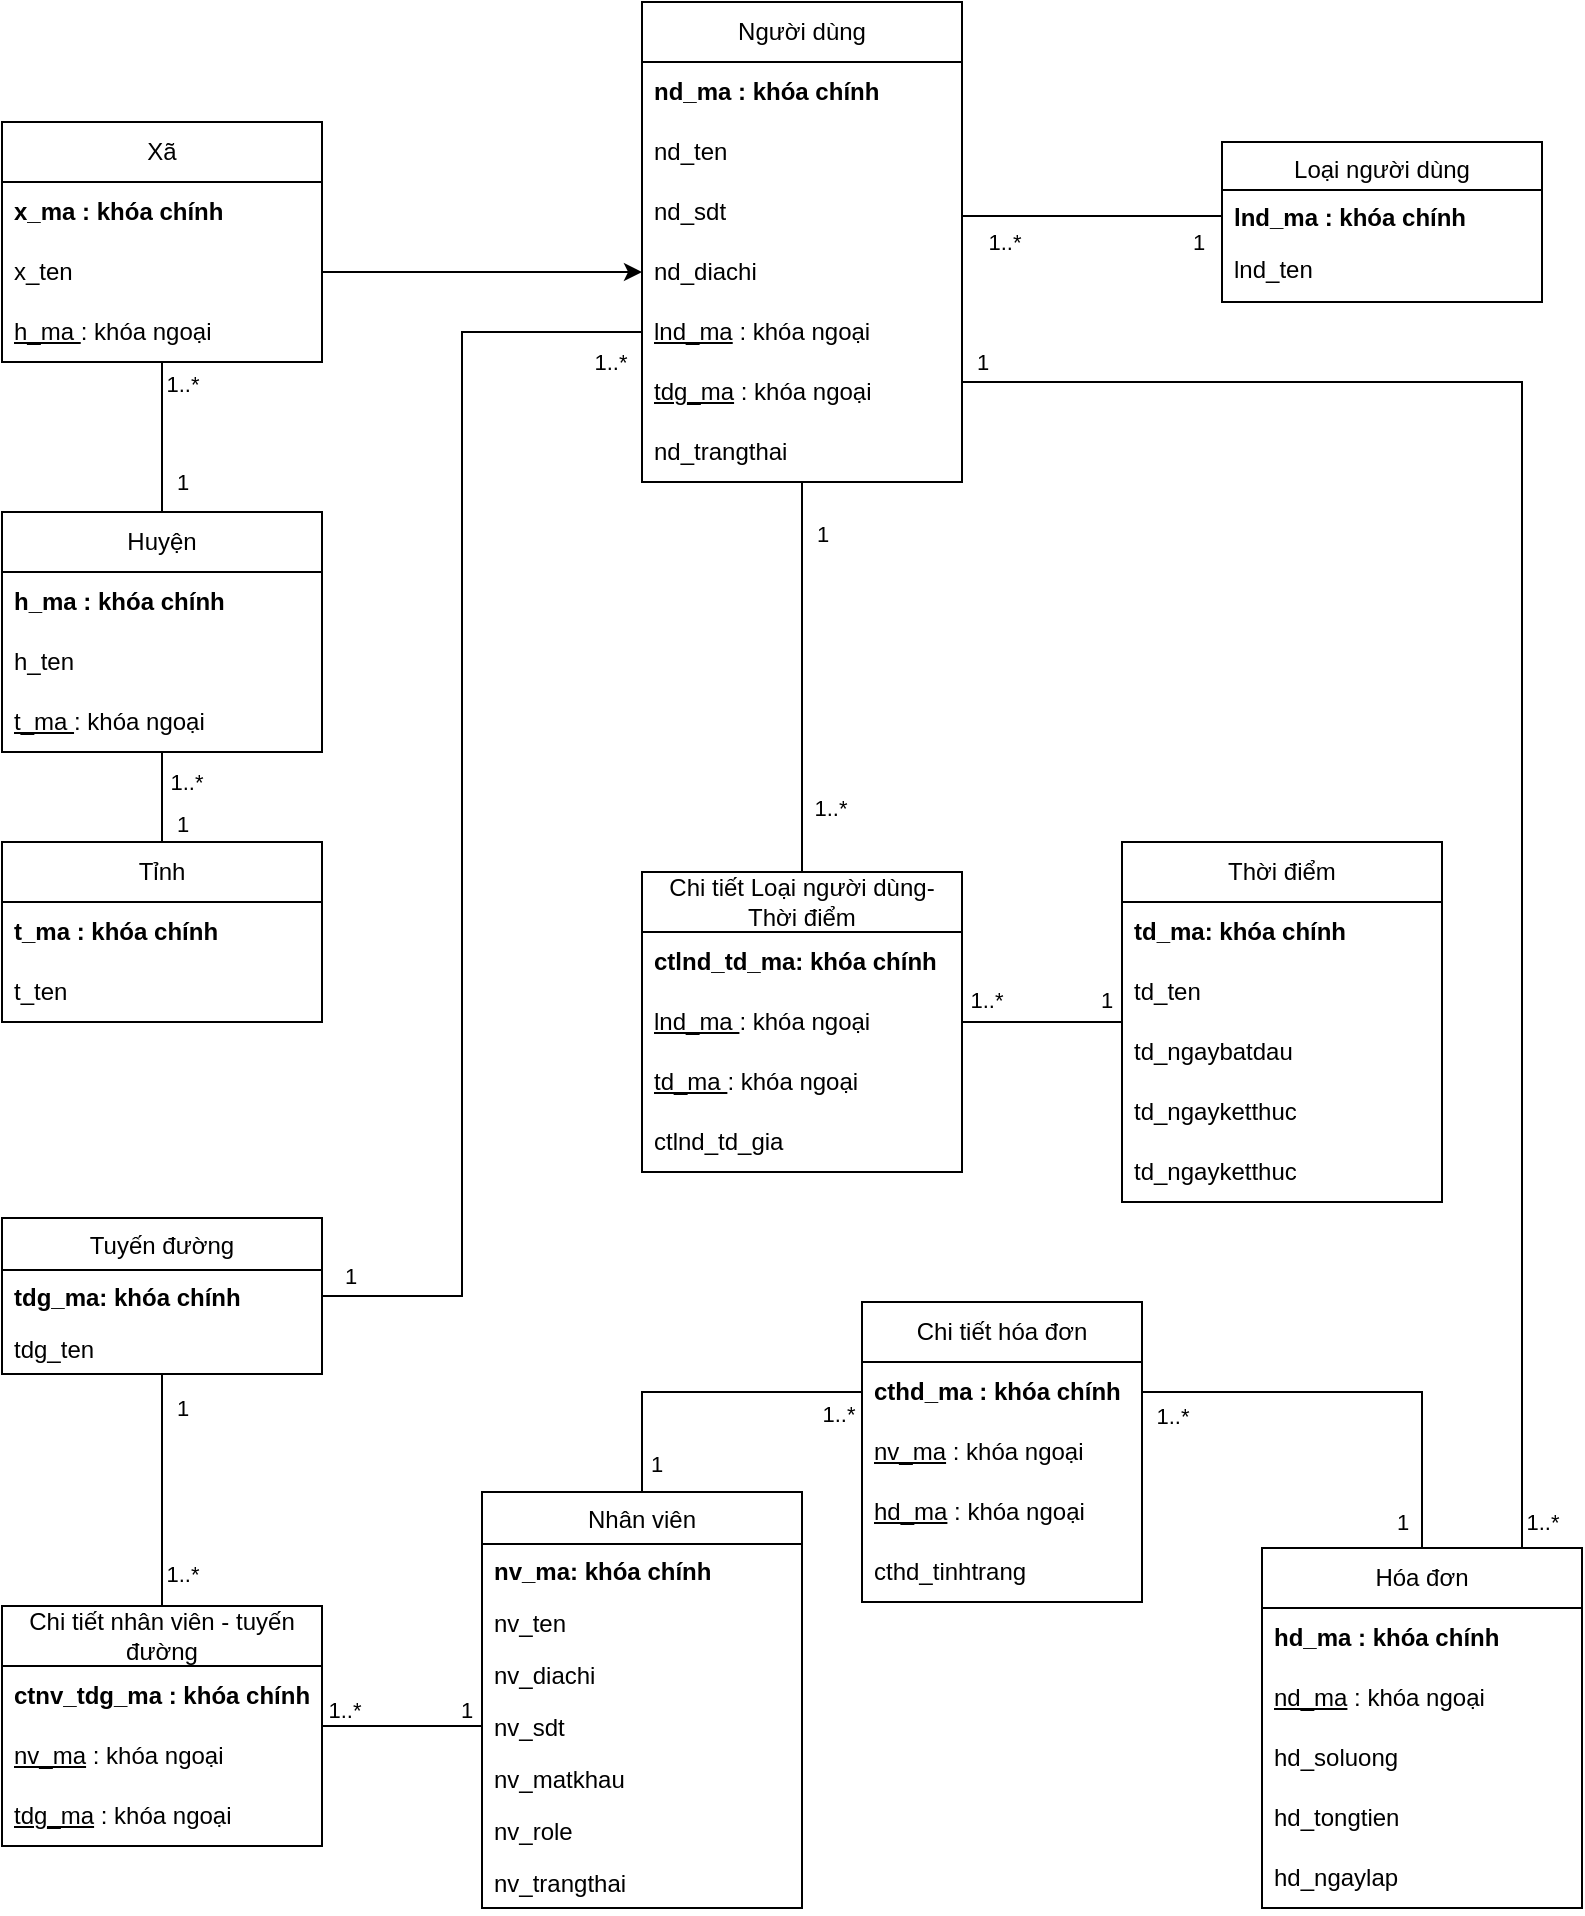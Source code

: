<mxfile version="24.4.4" type="github">
  <diagram id="C5RBs43oDa-KdzZeNtuy" name="Page-1">
    <mxGraphModel dx="2088" dy="678" grid="1" gridSize="10" guides="1" tooltips="1" connect="1" arrows="1" fold="1" page="1" pageScale="1" pageWidth="827" pageHeight="1169" math="0" shadow="0">
      <root>
        <mxCell id="WIyWlLk6GJQsqaUBKTNV-0" />
        <mxCell id="WIyWlLk6GJQsqaUBKTNV-1" parent="WIyWlLk6GJQsqaUBKTNV-0" />
        <mxCell id="iGgb0zI6Xbz-TV2m70cO-86" style="edgeStyle=orthogonalEdgeStyle;rounded=0;orthogonalLoop=1;jettySize=auto;html=1;exitX=0;exitY=0.5;exitDx=0;exitDy=0;entryX=1;entryY=0.5;entryDx=0;entryDy=0;endArrow=none;endFill=0;" edge="1" parent="WIyWlLk6GJQsqaUBKTNV-1" source="zkfFHV4jXpPFQw0GAbJ--7" target="iGgb0zI6Xbz-TV2m70cO-35">
          <mxGeometry relative="1" as="geometry">
            <Array as="points">
              <mxPoint x="-320" y="247" />
            </Array>
          </mxGeometry>
        </mxCell>
        <mxCell id="iGgb0zI6Xbz-TV2m70cO-87" value="1" style="edgeLabel;html=1;align=center;verticalAlign=middle;resizable=0;points=[];" vertex="1" connectable="0" parent="iGgb0zI6Xbz-TV2m70cO-86">
          <mxGeometry x="-0.712" y="3" relative="1" as="geometry">
            <mxPoint x="7" y="10" as="offset" />
          </mxGeometry>
        </mxCell>
        <mxCell id="iGgb0zI6Xbz-TV2m70cO-88" value="1..*" style="edgeLabel;html=1;align=center;verticalAlign=middle;resizable=0;points=[];" vertex="1" connectable="0" parent="iGgb0zI6Xbz-TV2m70cO-86">
          <mxGeometry x="0.655" y="-1" relative="1" as="geometry">
            <mxPoint y="14" as="offset" />
          </mxGeometry>
        </mxCell>
        <mxCell id="zkfFHV4jXpPFQw0GAbJ--6" value="Loại người dùng" style="swimlane;fontStyle=0;align=center;verticalAlign=top;childLayout=stackLayout;horizontal=1;startSize=24;horizontalStack=0;resizeParent=1;resizeLast=0;collapsible=1;marginBottom=0;rounded=0;shadow=0;strokeWidth=1;" parent="WIyWlLk6GJQsqaUBKTNV-1" vertex="1">
          <mxGeometry x="-190" y="210" width="160" height="80" as="geometry">
            <mxRectangle x="-280" y="460" width="160" height="26" as="alternateBounds" />
          </mxGeometry>
        </mxCell>
        <mxCell id="zkfFHV4jXpPFQw0GAbJ--7" value="lnd_ma : khóa chính" style="text;align=left;verticalAlign=top;spacingLeft=4;spacingRight=4;overflow=hidden;rotatable=0;points=[[0,0.5],[1,0.5]];portConstraint=eastwest;fontStyle=1" parent="zkfFHV4jXpPFQw0GAbJ--6" vertex="1">
          <mxGeometry y="24" width="160" height="26" as="geometry" />
        </mxCell>
        <mxCell id="zkfFHV4jXpPFQw0GAbJ--8" value="lnd_ten" style="text;align=left;verticalAlign=top;spacingLeft=4;spacingRight=4;overflow=hidden;rotatable=0;points=[[0,0.5],[1,0.5]];portConstraint=eastwest;rounded=0;shadow=0;html=0;" parent="zkfFHV4jXpPFQw0GAbJ--6" vertex="1">
          <mxGeometry y="50" width="160" height="20" as="geometry" />
        </mxCell>
        <mxCell id="zkfFHV4jXpPFQw0GAbJ--13" value="Tuyến đường" style="swimlane;fontStyle=0;align=center;verticalAlign=top;childLayout=stackLayout;horizontal=1;startSize=26;horizontalStack=0;resizeParent=1;resizeLast=0;collapsible=1;marginBottom=0;rounded=0;shadow=0;strokeWidth=1;" parent="WIyWlLk6GJQsqaUBKTNV-1" vertex="1">
          <mxGeometry x="-800" y="748" width="160" height="78" as="geometry">
            <mxRectangle x="340" y="380" width="170" height="26" as="alternateBounds" />
          </mxGeometry>
        </mxCell>
        <mxCell id="zkfFHV4jXpPFQw0GAbJ--14" value="tdg_ma: khóa chính" style="text;align=left;verticalAlign=top;spacingLeft=4;spacingRight=4;overflow=hidden;rotatable=0;points=[[0,0.5],[1,0.5]];portConstraint=eastwest;fontStyle=1" parent="zkfFHV4jXpPFQw0GAbJ--13" vertex="1">
          <mxGeometry y="26" width="160" height="26" as="geometry" />
        </mxCell>
        <mxCell id="iGgb0zI6Xbz-TV2m70cO-14" value="tdg_ten" style="text;align=left;verticalAlign=top;spacingLeft=4;spacingRight=4;overflow=hidden;rotatable=0;points=[[0,0.5],[1,0.5]];portConstraint=eastwest;" vertex="1" parent="zkfFHV4jXpPFQw0GAbJ--13">
          <mxGeometry y="52" width="160" height="26" as="geometry" />
        </mxCell>
        <mxCell id="iGgb0zI6Xbz-TV2m70cO-118" style="edgeStyle=orthogonalEdgeStyle;rounded=0;orthogonalLoop=1;jettySize=auto;html=1;exitX=0.5;exitY=0;exitDx=0;exitDy=0;entryX=0;entryY=0.5;entryDx=0;entryDy=0;endArrow=none;endFill=0;" edge="1" parent="WIyWlLk6GJQsqaUBKTNV-1" source="zkfFHV4jXpPFQw0GAbJ--17" target="iGgb0zI6Xbz-TV2m70cO-115">
          <mxGeometry relative="1" as="geometry" />
        </mxCell>
        <mxCell id="iGgb0zI6Xbz-TV2m70cO-123" value="1" style="edgeLabel;html=1;align=center;verticalAlign=middle;resizable=0;points=[];" vertex="1" connectable="0" parent="iGgb0zI6Xbz-TV2m70cO-118">
          <mxGeometry x="-0.775" y="1" relative="1" as="geometry">
            <mxPoint x="8" y="4" as="offset" />
          </mxGeometry>
        </mxCell>
        <mxCell id="iGgb0zI6Xbz-TV2m70cO-124" value="1..*" style="edgeLabel;html=1;align=center;verticalAlign=middle;resizable=0;points=[];" vertex="1" connectable="0" parent="iGgb0zI6Xbz-TV2m70cO-118">
          <mxGeometry x="0.682" y="3" relative="1" as="geometry">
            <mxPoint x="13" y="14" as="offset" />
          </mxGeometry>
        </mxCell>
        <mxCell id="zkfFHV4jXpPFQw0GAbJ--17" value="Nhân viên&#xa;" style="swimlane;fontStyle=0;align=center;verticalAlign=top;childLayout=stackLayout;horizontal=1;startSize=26;horizontalStack=0;resizeParent=1;resizeLast=0;collapsible=1;marginBottom=0;rounded=0;shadow=0;strokeWidth=1;" parent="WIyWlLk6GJQsqaUBKTNV-1" vertex="1">
          <mxGeometry x="-560" y="885" width="160" height="208" as="geometry">
            <mxRectangle x="550" y="140" width="160" height="26" as="alternateBounds" />
          </mxGeometry>
        </mxCell>
        <mxCell id="zkfFHV4jXpPFQw0GAbJ--18" value="nv_ma: khóa chính" style="text;align=left;verticalAlign=top;spacingLeft=4;spacingRight=4;overflow=hidden;rotatable=0;points=[[0,0.5],[1,0.5]];portConstraint=eastwest;fontStyle=1" parent="zkfFHV4jXpPFQw0GAbJ--17" vertex="1">
          <mxGeometry y="26" width="160" height="26" as="geometry" />
        </mxCell>
        <mxCell id="zkfFHV4jXpPFQw0GAbJ--19" value="nv_ten" style="text;align=left;verticalAlign=top;spacingLeft=4;spacingRight=4;overflow=hidden;rotatable=0;points=[[0,0.5],[1,0.5]];portConstraint=eastwest;rounded=0;shadow=0;html=0;" parent="zkfFHV4jXpPFQw0GAbJ--17" vertex="1">
          <mxGeometry y="52" width="160" height="26" as="geometry" />
        </mxCell>
        <mxCell id="zkfFHV4jXpPFQw0GAbJ--20" value="nv_diachi" style="text;align=left;verticalAlign=top;spacingLeft=4;spacingRight=4;overflow=hidden;rotatable=0;points=[[0,0.5],[1,0.5]];portConstraint=eastwest;rounded=0;shadow=0;html=0;" parent="zkfFHV4jXpPFQw0GAbJ--17" vertex="1">
          <mxGeometry y="78" width="160" height="26" as="geometry" />
        </mxCell>
        <mxCell id="zkfFHV4jXpPFQw0GAbJ--21" value="nv_sdt" style="text;align=left;verticalAlign=top;spacingLeft=4;spacingRight=4;overflow=hidden;rotatable=0;points=[[0,0.5],[1,0.5]];portConstraint=eastwest;rounded=0;shadow=0;html=0;" parent="zkfFHV4jXpPFQw0GAbJ--17" vertex="1">
          <mxGeometry y="104" width="160" height="26" as="geometry" />
        </mxCell>
        <mxCell id="zkfFHV4jXpPFQw0GAbJ--22" value="nv_matkhau" style="text;align=left;verticalAlign=top;spacingLeft=4;spacingRight=4;overflow=hidden;rotatable=0;points=[[0,0.5],[1,0.5]];portConstraint=eastwest;rounded=0;shadow=0;html=0;" parent="zkfFHV4jXpPFQw0GAbJ--17" vertex="1">
          <mxGeometry y="130" width="160" height="26" as="geometry" />
        </mxCell>
        <mxCell id="iGgb0zI6Xbz-TV2m70cO-2" value="nv_role" style="text;align=left;verticalAlign=top;spacingLeft=4;spacingRight=4;overflow=hidden;rotatable=0;points=[[0,0.5],[1,0.5]];portConstraint=eastwest;rounded=0;shadow=0;html=0;" vertex="1" parent="zkfFHV4jXpPFQw0GAbJ--17">
          <mxGeometry y="156" width="160" height="26" as="geometry" />
        </mxCell>
        <mxCell id="iGgb0zI6Xbz-TV2m70cO-55" value="nv_trangthai" style="text;align=left;verticalAlign=top;spacingLeft=4;spacingRight=4;overflow=hidden;rotatable=0;points=[[0,0.5],[1,0.5]];portConstraint=eastwest;rounded=0;shadow=0;html=0;" vertex="1" parent="zkfFHV4jXpPFQw0GAbJ--17">
          <mxGeometry y="182" width="160" height="26" as="geometry" />
        </mxCell>
        <mxCell id="iGgb0zI6Xbz-TV2m70cO-89" style="edgeStyle=orthogonalEdgeStyle;rounded=0;orthogonalLoop=1;jettySize=auto;html=1;entryX=1;entryY=0.5;entryDx=0;entryDy=0;endArrow=none;endFill=0;" edge="1" parent="WIyWlLk6GJQsqaUBKTNV-1" source="iGgb0zI6Xbz-TV2m70cO-3" target="iGgb0zI6Xbz-TV2m70cO-10">
          <mxGeometry relative="1" as="geometry" />
        </mxCell>
        <mxCell id="iGgb0zI6Xbz-TV2m70cO-90" value="1..*" style="edgeLabel;html=1;align=center;verticalAlign=middle;resizable=0;points=[];" vertex="1" connectable="0" parent="iGgb0zI6Xbz-TV2m70cO-89">
          <mxGeometry x="0.809" y="2" relative="1" as="geometry">
            <mxPoint x="4" y="-13" as="offset" />
          </mxGeometry>
        </mxCell>
        <mxCell id="iGgb0zI6Xbz-TV2m70cO-91" value="1" style="edgeLabel;html=1;align=center;verticalAlign=middle;resizable=0;points=[];" vertex="1" connectable="0" parent="iGgb0zI6Xbz-TV2m70cO-89">
          <mxGeometry x="-0.777" y="-4" relative="1" as="geometry">
            <mxPoint x="1" y="-7" as="offset" />
          </mxGeometry>
        </mxCell>
        <mxCell id="iGgb0zI6Xbz-TV2m70cO-3" value="Thời điểm" style="swimlane;fontStyle=0;childLayout=stackLayout;horizontal=1;startSize=30;horizontalStack=0;resizeParent=1;resizeParentMax=0;resizeLast=0;collapsible=1;marginBottom=0;whiteSpace=wrap;html=1;" vertex="1" parent="WIyWlLk6GJQsqaUBKTNV-1">
          <mxGeometry x="-240" y="560" width="160" height="180" as="geometry">
            <mxRectangle x="120" y="440" width="90" height="30" as="alternateBounds" />
          </mxGeometry>
        </mxCell>
        <mxCell id="iGgb0zI6Xbz-TV2m70cO-4" value="td_ma: khóa chính" style="text;strokeColor=none;fillColor=none;align=left;verticalAlign=middle;spacingLeft=4;spacingRight=4;overflow=hidden;points=[[0,0.5],[1,0.5]];portConstraint=eastwest;rotatable=0;whiteSpace=wrap;html=1;fontStyle=1" vertex="1" parent="iGgb0zI6Xbz-TV2m70cO-3">
          <mxGeometry y="30" width="160" height="30" as="geometry" />
        </mxCell>
        <mxCell id="iGgb0zI6Xbz-TV2m70cO-5" value="td&lt;span style=&quot;background-color: initial;&quot;&gt;_ten&lt;/span&gt;" style="text;strokeColor=none;fillColor=none;align=left;verticalAlign=middle;spacingLeft=4;spacingRight=4;overflow=hidden;points=[[0,0.5],[1,0.5]];portConstraint=eastwest;rotatable=0;whiteSpace=wrap;html=1;" vertex="1" parent="iGgb0zI6Xbz-TV2m70cO-3">
          <mxGeometry y="60" width="160" height="30" as="geometry" />
        </mxCell>
        <mxCell id="iGgb0zI6Xbz-TV2m70cO-6" value="td_ngaybatdau" style="text;strokeColor=none;fillColor=none;align=left;verticalAlign=middle;spacingLeft=4;spacingRight=4;overflow=hidden;points=[[0,0.5],[1,0.5]];portConstraint=eastwest;rotatable=0;whiteSpace=wrap;html=1;" vertex="1" parent="iGgb0zI6Xbz-TV2m70cO-3">
          <mxGeometry y="90" width="160" height="30" as="geometry" />
        </mxCell>
        <mxCell id="iGgb0zI6Xbz-TV2m70cO-92" value="td_ngayketthuc" style="text;strokeColor=none;fillColor=none;align=left;verticalAlign=middle;spacingLeft=4;spacingRight=4;overflow=hidden;points=[[0,0.5],[1,0.5]];portConstraint=eastwest;rotatable=0;whiteSpace=wrap;html=1;" vertex="1" parent="iGgb0zI6Xbz-TV2m70cO-3">
          <mxGeometry y="120" width="160" height="30" as="geometry" />
        </mxCell>
        <mxCell id="iGgb0zI6Xbz-TV2m70cO-7" value="td_ngayketthuc" style="text;strokeColor=none;fillColor=none;align=left;verticalAlign=middle;spacingLeft=4;spacingRight=4;overflow=hidden;points=[[0,0.5],[1,0.5]];portConstraint=eastwest;rotatable=0;whiteSpace=wrap;html=1;" vertex="1" parent="iGgb0zI6Xbz-TV2m70cO-3">
          <mxGeometry y="150" width="160" height="30" as="geometry" />
        </mxCell>
        <mxCell id="iGgb0zI6Xbz-TV2m70cO-93" style="edgeStyle=orthogonalEdgeStyle;rounded=0;orthogonalLoop=1;jettySize=auto;html=1;exitX=0.5;exitY=0;exitDx=0;exitDy=0;endArrow=none;endFill=0;" edge="1" parent="WIyWlLk6GJQsqaUBKTNV-1" source="iGgb0zI6Xbz-TV2m70cO-8" target="iGgb0zI6Xbz-TV2m70cO-32">
          <mxGeometry relative="1" as="geometry" />
        </mxCell>
        <mxCell id="iGgb0zI6Xbz-TV2m70cO-94" value="1" style="edgeLabel;html=1;align=center;verticalAlign=middle;resizable=0;points=[];" vertex="1" connectable="0" parent="iGgb0zI6Xbz-TV2m70cO-93">
          <mxGeometry x="0.726" y="-1" relative="1" as="geometry">
            <mxPoint x="9" y="-1" as="offset" />
          </mxGeometry>
        </mxCell>
        <mxCell id="iGgb0zI6Xbz-TV2m70cO-95" value="1..*" style="edgeLabel;html=1;align=center;verticalAlign=middle;resizable=0;points=[];" vertex="1" connectable="0" parent="iGgb0zI6Xbz-TV2m70cO-93">
          <mxGeometry x="-0.65" y="-1" relative="1" as="geometry">
            <mxPoint x="13" y="2" as="offset" />
          </mxGeometry>
        </mxCell>
        <mxCell id="iGgb0zI6Xbz-TV2m70cO-8" value="Chi tiết Loại người dùng- Thời điểm" style="swimlane;fontStyle=0;childLayout=stackLayout;horizontal=1;startSize=30;horizontalStack=0;resizeParent=1;resizeParentMax=0;resizeLast=0;collapsible=1;marginBottom=0;whiteSpace=wrap;html=1;" vertex="1" parent="WIyWlLk6GJQsqaUBKTNV-1">
          <mxGeometry x="-480" y="575" width="160" height="150" as="geometry">
            <mxRectangle x="-120" y="400" width="230" height="30" as="alternateBounds" />
          </mxGeometry>
        </mxCell>
        <mxCell id="iGgb0zI6Xbz-TV2m70cO-9" value="ctlnd_td_ma: khóa chính" style="text;strokeColor=none;fillColor=none;align=left;verticalAlign=middle;spacingLeft=4;spacingRight=4;overflow=hidden;points=[[0,0.5],[1,0.5]];portConstraint=eastwest;rotatable=0;whiteSpace=wrap;html=1;fontStyle=1" vertex="1" parent="iGgb0zI6Xbz-TV2m70cO-8">
          <mxGeometry y="30" width="160" height="30" as="geometry" />
        </mxCell>
        <mxCell id="iGgb0zI6Xbz-TV2m70cO-10" value="&lt;u&gt;lnd_ma &lt;/u&gt;: khóa ngoại" style="text;strokeColor=none;fillColor=none;align=left;verticalAlign=middle;spacingLeft=4;spacingRight=4;overflow=hidden;points=[[0,0.5],[1,0.5]];portConstraint=eastwest;rotatable=0;whiteSpace=wrap;html=1;" vertex="1" parent="iGgb0zI6Xbz-TV2m70cO-8">
          <mxGeometry y="60" width="160" height="30" as="geometry" />
        </mxCell>
        <mxCell id="iGgb0zI6Xbz-TV2m70cO-11" value="&lt;u&gt;td_ma &lt;/u&gt;: khóa ngoại" style="text;strokeColor=none;fillColor=none;align=left;verticalAlign=middle;spacingLeft=4;spacingRight=4;overflow=hidden;points=[[0,0.5],[1,0.5]];portConstraint=eastwest;rotatable=0;whiteSpace=wrap;html=1;" vertex="1" parent="iGgb0zI6Xbz-TV2m70cO-8">
          <mxGeometry y="90" width="160" height="30" as="geometry" />
        </mxCell>
        <mxCell id="iGgb0zI6Xbz-TV2m70cO-12" value="ctlnd_td_gia" style="text;strokeColor=none;fillColor=none;align=left;verticalAlign=middle;spacingLeft=4;spacingRight=4;overflow=hidden;points=[[0,0.5],[1,0.5]];portConstraint=eastwest;rotatable=0;whiteSpace=wrap;html=1;" vertex="1" parent="iGgb0zI6Xbz-TV2m70cO-8">
          <mxGeometry y="120" width="160" height="30" as="geometry" />
        </mxCell>
        <mxCell id="iGgb0zI6Xbz-TV2m70cO-66" style="edgeStyle=orthogonalEdgeStyle;rounded=0;orthogonalLoop=1;jettySize=auto;html=1;exitX=0.5;exitY=0;exitDx=0;exitDy=0;endArrow=none;endFill=0;" edge="1" parent="WIyWlLk6GJQsqaUBKTNV-1" source="iGgb0zI6Xbz-TV2m70cO-15" target="iGgb0zI6Xbz-TV2m70cO-19">
          <mxGeometry relative="1" as="geometry" />
        </mxCell>
        <mxCell id="iGgb0zI6Xbz-TV2m70cO-69" value="1..*" style="edgeLabel;html=1;align=center;verticalAlign=middle;resizable=0;points=[];" vertex="1" connectable="0" parent="iGgb0zI6Xbz-TV2m70cO-66">
          <mxGeometry x="0.76" y="-1" relative="1" as="geometry">
            <mxPoint x="11" y="9" as="offset" />
          </mxGeometry>
        </mxCell>
        <mxCell id="iGgb0zI6Xbz-TV2m70cO-70" value="1" style="edgeLabel;html=1;align=center;verticalAlign=middle;resizable=0;points=[];" vertex="1" connectable="0" parent="iGgb0zI6Xbz-TV2m70cO-66">
          <mxGeometry x="-0.704" y="1" relative="1" as="geometry">
            <mxPoint x="11" y="-3" as="offset" />
          </mxGeometry>
        </mxCell>
        <mxCell id="iGgb0zI6Xbz-TV2m70cO-15" value="Tỉnh" style="swimlane;fontStyle=0;childLayout=stackLayout;horizontal=1;startSize=30;horizontalStack=0;resizeParent=1;resizeParentMax=0;resizeLast=0;collapsible=1;marginBottom=0;whiteSpace=wrap;html=1;" vertex="1" parent="WIyWlLk6GJQsqaUBKTNV-1">
          <mxGeometry x="-800" y="560" width="160" height="90" as="geometry" />
        </mxCell>
        <mxCell id="iGgb0zI6Xbz-TV2m70cO-16" value="&lt;b&gt;t_ma : khóa chính&lt;/b&gt;" style="text;strokeColor=none;fillColor=none;align=left;verticalAlign=middle;spacingLeft=4;spacingRight=4;overflow=hidden;points=[[0,0.5],[1,0.5]];portConstraint=eastwest;rotatable=0;whiteSpace=wrap;html=1;" vertex="1" parent="iGgb0zI6Xbz-TV2m70cO-15">
          <mxGeometry y="30" width="160" height="30" as="geometry" />
        </mxCell>
        <mxCell id="iGgb0zI6Xbz-TV2m70cO-17" value="t_ten" style="text;strokeColor=none;fillColor=none;align=left;verticalAlign=middle;spacingLeft=4;spacingRight=4;overflow=hidden;points=[[0,0.5],[1,0.5]];portConstraint=eastwest;rotatable=0;whiteSpace=wrap;html=1;" vertex="1" parent="iGgb0zI6Xbz-TV2m70cO-15">
          <mxGeometry y="60" width="160" height="30" as="geometry" />
        </mxCell>
        <mxCell id="iGgb0zI6Xbz-TV2m70cO-71" style="edgeStyle=orthogonalEdgeStyle;rounded=0;orthogonalLoop=1;jettySize=auto;html=1;endArrow=none;endFill=0;" edge="1" parent="WIyWlLk6GJQsqaUBKTNV-1" source="iGgb0zI6Xbz-TV2m70cO-19" target="iGgb0zI6Xbz-TV2m70cO-27">
          <mxGeometry relative="1" as="geometry" />
        </mxCell>
        <mxCell id="iGgb0zI6Xbz-TV2m70cO-72" value="1..*" style="edgeLabel;html=1;align=center;verticalAlign=middle;resizable=0;points=[];" vertex="1" connectable="0" parent="iGgb0zI6Xbz-TV2m70cO-71">
          <mxGeometry x="0.77" y="2" relative="1" as="geometry">
            <mxPoint x="12" y="2" as="offset" />
          </mxGeometry>
        </mxCell>
        <mxCell id="iGgb0zI6Xbz-TV2m70cO-73" value="1" style="edgeLabel;html=1;align=center;verticalAlign=middle;resizable=0;points=[];" vertex="1" connectable="0" parent="iGgb0zI6Xbz-TV2m70cO-71">
          <mxGeometry x="-0.725" y="-1" relative="1" as="geometry">
            <mxPoint x="9" y="-5" as="offset" />
          </mxGeometry>
        </mxCell>
        <mxCell id="iGgb0zI6Xbz-TV2m70cO-19" value="Huyện" style="swimlane;fontStyle=0;childLayout=stackLayout;horizontal=1;startSize=30;horizontalStack=0;resizeParent=1;resizeParentMax=0;resizeLast=0;collapsible=1;marginBottom=0;whiteSpace=wrap;html=1;" vertex="1" parent="WIyWlLk6GJQsqaUBKTNV-1">
          <mxGeometry x="-800" y="395" width="160" height="120" as="geometry" />
        </mxCell>
        <mxCell id="iGgb0zI6Xbz-TV2m70cO-20" value="&lt;b&gt;h_ma : khóa chính&lt;/b&gt;" style="text;strokeColor=none;fillColor=none;align=left;verticalAlign=middle;spacingLeft=4;spacingRight=4;overflow=hidden;points=[[0,0.5],[1,0.5]];portConstraint=eastwest;rotatable=0;whiteSpace=wrap;html=1;" vertex="1" parent="iGgb0zI6Xbz-TV2m70cO-19">
          <mxGeometry y="30" width="160" height="30" as="geometry" />
        </mxCell>
        <mxCell id="iGgb0zI6Xbz-TV2m70cO-21" value="h_ten" style="text;strokeColor=none;fillColor=none;align=left;verticalAlign=middle;spacingLeft=4;spacingRight=4;overflow=hidden;points=[[0,0.5],[1,0.5]];portConstraint=eastwest;rotatable=0;whiteSpace=wrap;html=1;" vertex="1" parent="iGgb0zI6Xbz-TV2m70cO-19">
          <mxGeometry y="60" width="160" height="30" as="geometry" />
        </mxCell>
        <mxCell id="iGgb0zI6Xbz-TV2m70cO-22" value="&lt;u&gt;t_ma &lt;/u&gt;: khóa ngoại" style="text;strokeColor=none;fillColor=none;align=left;verticalAlign=middle;spacingLeft=4;spacingRight=4;overflow=hidden;points=[[0,0.5],[1,0.5]];portConstraint=eastwest;rotatable=0;whiteSpace=wrap;html=1;" vertex="1" parent="iGgb0zI6Xbz-TV2m70cO-19">
          <mxGeometry y="90" width="160" height="30" as="geometry" />
        </mxCell>
        <mxCell id="iGgb0zI6Xbz-TV2m70cO-27" value="Xã" style="swimlane;fontStyle=0;childLayout=stackLayout;horizontal=1;startSize=30;horizontalStack=0;resizeParent=1;resizeParentMax=0;resizeLast=0;collapsible=1;marginBottom=0;whiteSpace=wrap;html=1;" vertex="1" parent="WIyWlLk6GJQsqaUBKTNV-1">
          <mxGeometry x="-800" y="200" width="160" height="120" as="geometry" />
        </mxCell>
        <mxCell id="iGgb0zI6Xbz-TV2m70cO-28" value="x_ma : khóa chính" style="text;strokeColor=none;fillColor=none;align=left;verticalAlign=middle;spacingLeft=4;spacingRight=4;overflow=hidden;points=[[0,0.5],[1,0.5]];portConstraint=eastwest;rotatable=0;whiteSpace=wrap;html=1;fontStyle=1" vertex="1" parent="iGgb0zI6Xbz-TV2m70cO-27">
          <mxGeometry y="30" width="160" height="30" as="geometry" />
        </mxCell>
        <mxCell id="iGgb0zI6Xbz-TV2m70cO-29" value="x_ten" style="text;strokeColor=none;fillColor=none;align=left;verticalAlign=middle;spacingLeft=4;spacingRight=4;overflow=hidden;points=[[0,0.5],[1,0.5]];portConstraint=eastwest;rotatable=0;whiteSpace=wrap;html=1;" vertex="1" parent="iGgb0zI6Xbz-TV2m70cO-27">
          <mxGeometry y="60" width="160" height="30" as="geometry" />
        </mxCell>
        <mxCell id="iGgb0zI6Xbz-TV2m70cO-30" value="&lt;u&gt;h_ma &lt;/u&gt;: khóa ngoại" style="text;strokeColor=none;fillColor=none;align=left;verticalAlign=middle;spacingLeft=4;spacingRight=4;overflow=hidden;points=[[0,0.5],[1,0.5]];portConstraint=eastwest;rotatable=0;whiteSpace=wrap;html=1;" vertex="1" parent="iGgb0zI6Xbz-TV2m70cO-27">
          <mxGeometry y="90" width="160" height="30" as="geometry" />
        </mxCell>
        <mxCell id="iGgb0zI6Xbz-TV2m70cO-32" value="Người dùng" style="swimlane;fontStyle=0;childLayout=stackLayout;horizontal=1;startSize=30;horizontalStack=0;resizeParent=1;resizeParentMax=0;resizeLast=0;collapsible=1;marginBottom=0;whiteSpace=wrap;html=1;" vertex="1" parent="WIyWlLk6GJQsqaUBKTNV-1">
          <mxGeometry x="-480" y="140" width="160" height="240" as="geometry" />
        </mxCell>
        <mxCell id="iGgb0zI6Xbz-TV2m70cO-33" value="&lt;b&gt;nd_ma : khóa chính&lt;/b&gt;" style="text;strokeColor=none;fillColor=none;align=left;verticalAlign=middle;spacingLeft=4;spacingRight=4;overflow=hidden;points=[[0,0.5],[1,0.5]];portConstraint=eastwest;rotatable=0;whiteSpace=wrap;html=1;" vertex="1" parent="iGgb0zI6Xbz-TV2m70cO-32">
          <mxGeometry y="30" width="160" height="30" as="geometry" />
        </mxCell>
        <mxCell id="iGgb0zI6Xbz-TV2m70cO-34" value="nd_ten" style="text;strokeColor=none;fillColor=none;align=left;verticalAlign=middle;spacingLeft=4;spacingRight=4;overflow=hidden;points=[[0,0.5],[1,0.5]];portConstraint=eastwest;rotatable=0;whiteSpace=wrap;html=1;" vertex="1" parent="iGgb0zI6Xbz-TV2m70cO-32">
          <mxGeometry y="60" width="160" height="30" as="geometry" />
        </mxCell>
        <mxCell id="iGgb0zI6Xbz-TV2m70cO-35" value="nd_sdt" style="text;strokeColor=none;fillColor=none;align=left;verticalAlign=middle;spacingLeft=4;spacingRight=4;overflow=hidden;points=[[0,0.5],[1,0.5]];portConstraint=eastwest;rotatable=0;whiteSpace=wrap;html=1;" vertex="1" parent="iGgb0zI6Xbz-TV2m70cO-32">
          <mxGeometry y="90" width="160" height="30" as="geometry" />
        </mxCell>
        <mxCell id="iGgb0zI6Xbz-TV2m70cO-82" value="nd_diachi" style="text;strokeColor=none;fillColor=none;align=left;verticalAlign=middle;spacingLeft=4;spacingRight=4;overflow=hidden;points=[[0,0.5],[1,0.5]];portConstraint=eastwest;rotatable=0;whiteSpace=wrap;html=1;" vertex="1" parent="iGgb0zI6Xbz-TV2m70cO-32">
          <mxGeometry y="120" width="160" height="30" as="geometry" />
        </mxCell>
        <mxCell id="iGgb0zI6Xbz-TV2m70cO-37" value="&lt;u&gt;lnd_ma&lt;/u&gt; : khóa ngoại" style="text;strokeColor=none;fillColor=none;align=left;verticalAlign=middle;spacingLeft=4;spacingRight=4;overflow=hidden;points=[[0,0.5],[1,0.5]];portConstraint=eastwest;rotatable=0;whiteSpace=wrap;html=1;" vertex="1" parent="iGgb0zI6Xbz-TV2m70cO-32">
          <mxGeometry y="150" width="160" height="30" as="geometry" />
        </mxCell>
        <mxCell id="iGgb0zI6Xbz-TV2m70cO-36" value="&lt;u&gt;tdg_ma&lt;/u&gt; : khóa ngoại" style="text;strokeColor=none;fillColor=none;align=left;verticalAlign=middle;spacingLeft=4;spacingRight=4;overflow=hidden;points=[[0,0.5],[1,0.5]];portConstraint=eastwest;rotatable=0;whiteSpace=wrap;html=1;" vertex="1" parent="iGgb0zI6Xbz-TV2m70cO-32">
          <mxGeometry y="180" width="160" height="30" as="geometry" />
        </mxCell>
        <mxCell id="iGgb0zI6Xbz-TV2m70cO-56" value="nd_trangthai" style="text;strokeColor=none;fillColor=none;align=left;verticalAlign=middle;spacingLeft=4;spacingRight=4;overflow=hidden;points=[[0,0.5],[1,0.5]];portConstraint=eastwest;rotatable=0;whiteSpace=wrap;html=1;" vertex="1" parent="iGgb0zI6Xbz-TV2m70cO-32">
          <mxGeometry y="210" width="160" height="30" as="geometry" />
        </mxCell>
        <mxCell id="iGgb0zI6Xbz-TV2m70cO-76" style="edgeStyle=orthogonalEdgeStyle;rounded=0;orthogonalLoop=1;jettySize=auto;html=1;exitX=0.5;exitY=0;exitDx=0;exitDy=0;endArrow=none;endFill=0;" edge="1" parent="WIyWlLk6GJQsqaUBKTNV-1" source="iGgb0zI6Xbz-TV2m70cO-43" target="zkfFHV4jXpPFQw0GAbJ--13">
          <mxGeometry relative="1" as="geometry" />
        </mxCell>
        <mxCell id="iGgb0zI6Xbz-TV2m70cO-77" value="1" style="edgeLabel;html=1;align=center;verticalAlign=middle;resizable=0;points=[];" vertex="1" connectable="0" parent="iGgb0zI6Xbz-TV2m70cO-76">
          <mxGeometry x="0.706" y="1" relative="1" as="geometry">
            <mxPoint x="11" as="offset" />
          </mxGeometry>
        </mxCell>
        <mxCell id="iGgb0zI6Xbz-TV2m70cO-78" value="1..*" style="edgeLabel;html=1;align=center;verticalAlign=middle;resizable=0;points=[];" vertex="1" connectable="0" parent="iGgb0zI6Xbz-TV2m70cO-76">
          <mxGeometry x="-0.575" y="-1" relative="1" as="geometry">
            <mxPoint x="9" y="8" as="offset" />
          </mxGeometry>
        </mxCell>
        <mxCell id="iGgb0zI6Xbz-TV2m70cO-103" style="edgeStyle=orthogonalEdgeStyle;rounded=0;orthogonalLoop=1;jettySize=auto;html=1;entryX=0;entryY=0.5;entryDx=0;entryDy=0;endArrow=none;endFill=0;" edge="1" parent="WIyWlLk6GJQsqaUBKTNV-1" source="iGgb0zI6Xbz-TV2m70cO-43" target="zkfFHV4jXpPFQw0GAbJ--21">
          <mxGeometry relative="1" as="geometry" />
        </mxCell>
        <mxCell id="iGgb0zI6Xbz-TV2m70cO-106" value="1..*" style="edgeLabel;html=1;align=center;verticalAlign=middle;resizable=0;points=[];" vertex="1" connectable="0" parent="iGgb0zI6Xbz-TV2m70cO-103">
          <mxGeometry x="-0.841" y="1" relative="1" as="geometry">
            <mxPoint x="4" y="-7" as="offset" />
          </mxGeometry>
        </mxCell>
        <mxCell id="iGgb0zI6Xbz-TV2m70cO-107" value="1" style="edgeLabel;html=1;align=center;verticalAlign=middle;resizable=0;points=[];" vertex="1" connectable="0" parent="iGgb0zI6Xbz-TV2m70cO-103">
          <mxGeometry x="0.867" y="1" relative="1" as="geometry">
            <mxPoint x="-3" y="-7" as="offset" />
          </mxGeometry>
        </mxCell>
        <mxCell id="iGgb0zI6Xbz-TV2m70cO-43" value="Chi tiết nhân viên - tuyến đường" style="swimlane;fontStyle=0;childLayout=stackLayout;horizontal=1;startSize=30;horizontalStack=0;resizeParent=1;resizeParentMax=0;resizeLast=0;collapsible=1;marginBottom=0;whiteSpace=wrap;html=1;" vertex="1" parent="WIyWlLk6GJQsqaUBKTNV-1">
          <mxGeometry x="-800" y="942" width="160" height="120" as="geometry" />
        </mxCell>
        <mxCell id="iGgb0zI6Xbz-TV2m70cO-44" value="ctnv_tdg_ma : khóa chính" style="text;strokeColor=none;fillColor=none;align=left;verticalAlign=middle;spacingLeft=4;spacingRight=4;overflow=hidden;points=[[0,0.5],[1,0.5]];portConstraint=eastwest;rotatable=0;whiteSpace=wrap;html=1;fontStyle=1" vertex="1" parent="iGgb0zI6Xbz-TV2m70cO-43">
          <mxGeometry y="30" width="160" height="30" as="geometry" />
        </mxCell>
        <mxCell id="iGgb0zI6Xbz-TV2m70cO-45" value="&lt;u&gt;nv_ma&lt;/u&gt; : khóa ngoại" style="text;strokeColor=none;fillColor=none;align=left;verticalAlign=middle;spacingLeft=4;spacingRight=4;overflow=hidden;points=[[0,0.5],[1,0.5]];portConstraint=eastwest;rotatable=0;whiteSpace=wrap;html=1;" vertex="1" parent="iGgb0zI6Xbz-TV2m70cO-43">
          <mxGeometry y="60" width="160" height="30" as="geometry" />
        </mxCell>
        <mxCell id="iGgb0zI6Xbz-TV2m70cO-46" value="&lt;u&gt;tdg_ma&lt;/u&gt; : khóa ngoại" style="text;strokeColor=none;fillColor=none;align=left;verticalAlign=middle;spacingLeft=4;spacingRight=4;overflow=hidden;points=[[0,0.5],[1,0.5]];portConstraint=eastwest;rotatable=0;whiteSpace=wrap;html=1;" vertex="1" parent="iGgb0zI6Xbz-TV2m70cO-43">
          <mxGeometry y="90" width="160" height="30" as="geometry" />
        </mxCell>
        <mxCell id="iGgb0zI6Xbz-TV2m70cO-119" style="edgeStyle=orthogonalEdgeStyle;rounded=0;orthogonalLoop=1;jettySize=auto;html=1;exitX=0.5;exitY=0;exitDx=0;exitDy=0;entryX=1;entryY=0.5;entryDx=0;entryDy=0;endArrow=none;endFill=0;" edge="1" parent="WIyWlLk6GJQsqaUBKTNV-1" source="iGgb0zI6Xbz-TV2m70cO-47" target="iGgb0zI6Xbz-TV2m70cO-115">
          <mxGeometry relative="1" as="geometry" />
        </mxCell>
        <mxCell id="iGgb0zI6Xbz-TV2m70cO-126" value="1..*" style="edgeLabel;html=1;align=center;verticalAlign=middle;resizable=0;points=[];" vertex="1" connectable="0" parent="iGgb0zI6Xbz-TV2m70cO-119">
          <mxGeometry x="0.802" y="-1" relative="1" as="geometry">
            <mxPoint x="-7" y="13" as="offset" />
          </mxGeometry>
        </mxCell>
        <mxCell id="iGgb0zI6Xbz-TV2m70cO-127" value="1" style="edgeLabel;html=1;align=center;verticalAlign=middle;resizable=0;points=[];" vertex="1" connectable="0" parent="iGgb0zI6Xbz-TV2m70cO-119">
          <mxGeometry x="-0.813" relative="1" as="geometry">
            <mxPoint x="-10" y="7" as="offset" />
          </mxGeometry>
        </mxCell>
        <mxCell id="iGgb0zI6Xbz-TV2m70cO-47" value="Hóa đơn" style="swimlane;fontStyle=0;childLayout=stackLayout;horizontal=1;startSize=30;horizontalStack=0;resizeParent=1;resizeParentMax=0;resizeLast=0;collapsible=1;marginBottom=0;whiteSpace=wrap;html=1;" vertex="1" parent="WIyWlLk6GJQsqaUBKTNV-1">
          <mxGeometry x="-170" y="913" width="160" height="180" as="geometry" />
        </mxCell>
        <mxCell id="iGgb0zI6Xbz-TV2m70cO-48" value="hd_ma : khóa chính" style="text;strokeColor=none;fillColor=none;align=left;verticalAlign=middle;spacingLeft=4;spacingRight=4;overflow=hidden;points=[[0,0.5],[1,0.5]];portConstraint=eastwest;rotatable=0;whiteSpace=wrap;html=1;fontStyle=1" vertex="1" parent="iGgb0zI6Xbz-TV2m70cO-47">
          <mxGeometry y="30" width="160" height="30" as="geometry" />
        </mxCell>
        <mxCell id="iGgb0zI6Xbz-TV2m70cO-50" value="&lt;u&gt;nd_ma&lt;/u&gt; : khóa ngoại" style="text;strokeColor=none;fillColor=none;align=left;verticalAlign=middle;spacingLeft=4;spacingRight=4;overflow=hidden;points=[[0,0.5],[1,0.5]];portConstraint=eastwest;rotatable=0;whiteSpace=wrap;html=1;" vertex="1" parent="iGgb0zI6Xbz-TV2m70cO-47">
          <mxGeometry y="60" width="160" height="30" as="geometry" />
        </mxCell>
        <mxCell id="iGgb0zI6Xbz-TV2m70cO-51" value="hd_soluong" style="text;strokeColor=none;fillColor=none;align=left;verticalAlign=middle;spacingLeft=4;spacingRight=4;overflow=hidden;points=[[0,0.5],[1,0.5]];portConstraint=eastwest;rotatable=0;whiteSpace=wrap;html=1;" vertex="1" parent="iGgb0zI6Xbz-TV2m70cO-47">
          <mxGeometry y="90" width="160" height="30" as="geometry" />
        </mxCell>
        <mxCell id="iGgb0zI6Xbz-TV2m70cO-52" value="hd_tongtien" style="text;strokeColor=none;fillColor=none;align=left;verticalAlign=middle;spacingLeft=4;spacingRight=4;overflow=hidden;points=[[0,0.5],[1,0.5]];portConstraint=eastwest;rotatable=0;whiteSpace=wrap;html=1;" vertex="1" parent="iGgb0zI6Xbz-TV2m70cO-47">
          <mxGeometry y="120" width="160" height="30" as="geometry" />
        </mxCell>
        <mxCell id="iGgb0zI6Xbz-TV2m70cO-53" value="hd_ngaylap" style="text;strokeColor=none;fillColor=none;align=left;verticalAlign=middle;spacingLeft=4;spacingRight=4;overflow=hidden;points=[[0,0.5],[1,0.5]];portConstraint=eastwest;rotatable=0;whiteSpace=wrap;html=1;" vertex="1" parent="iGgb0zI6Xbz-TV2m70cO-47">
          <mxGeometry y="150" width="160" height="30" as="geometry" />
        </mxCell>
        <mxCell id="iGgb0zI6Xbz-TV2m70cO-108" style="edgeStyle=orthogonalEdgeStyle;rounded=0;orthogonalLoop=1;jettySize=auto;html=1;entryX=1;entryY=0.5;entryDx=0;entryDy=0;endArrow=none;endFill=0;" edge="1" parent="WIyWlLk6GJQsqaUBKTNV-1" source="iGgb0zI6Xbz-TV2m70cO-37" target="zkfFHV4jXpPFQw0GAbJ--14">
          <mxGeometry relative="1" as="geometry">
            <Array as="points">
              <mxPoint x="-570" y="305" />
              <mxPoint x="-570" y="787" />
            </Array>
          </mxGeometry>
        </mxCell>
        <mxCell id="iGgb0zI6Xbz-TV2m70cO-111" value="1..*" style="edgeLabel;html=1;align=center;verticalAlign=middle;resizable=0;points=[];" vertex="1" connectable="0" parent="iGgb0zI6Xbz-TV2m70cO-108">
          <mxGeometry x="-0.943" y="1" relative="1" as="geometry">
            <mxPoint x="2" y="14" as="offset" />
          </mxGeometry>
        </mxCell>
        <mxCell id="iGgb0zI6Xbz-TV2m70cO-112" value="1" style="edgeLabel;html=1;align=center;verticalAlign=middle;resizable=0;points=[];" vertex="1" connectable="0" parent="iGgb0zI6Xbz-TV2m70cO-108">
          <mxGeometry x="0.9" y="-1" relative="1" as="geometry">
            <mxPoint x="-18" y="-9" as="offset" />
          </mxGeometry>
        </mxCell>
        <mxCell id="iGgb0zI6Xbz-TV2m70cO-110" style="edgeStyle=orthogonalEdgeStyle;rounded=0;orthogonalLoop=1;jettySize=auto;html=1;exitX=1;exitY=0.5;exitDx=0;exitDy=0;" edge="1" parent="WIyWlLk6GJQsqaUBKTNV-1" source="iGgb0zI6Xbz-TV2m70cO-29" target="iGgb0zI6Xbz-TV2m70cO-82">
          <mxGeometry relative="1" as="geometry" />
        </mxCell>
        <mxCell id="iGgb0zI6Xbz-TV2m70cO-114" value="Chi tiết hóa đơn" style="swimlane;fontStyle=0;childLayout=stackLayout;horizontal=1;startSize=30;horizontalStack=0;resizeParent=1;resizeParentMax=0;resizeLast=0;collapsible=1;marginBottom=0;whiteSpace=wrap;html=1;" vertex="1" parent="WIyWlLk6GJQsqaUBKTNV-1">
          <mxGeometry x="-370" y="790" width="140" height="150" as="geometry" />
        </mxCell>
        <mxCell id="iGgb0zI6Xbz-TV2m70cO-115" value="cthd_ma : khóa chính" style="text;strokeColor=none;fillColor=none;align=left;verticalAlign=middle;spacingLeft=4;spacingRight=4;overflow=hidden;points=[[0,0.5],[1,0.5]];portConstraint=eastwest;rotatable=0;whiteSpace=wrap;html=1;fontStyle=1" vertex="1" parent="iGgb0zI6Xbz-TV2m70cO-114">
          <mxGeometry y="30" width="140" height="30" as="geometry" />
        </mxCell>
        <mxCell id="iGgb0zI6Xbz-TV2m70cO-116" value="&lt;u&gt;nv_ma&lt;/u&gt; : khóa ngoại" style="text;strokeColor=none;fillColor=none;align=left;verticalAlign=middle;spacingLeft=4;spacingRight=4;overflow=hidden;points=[[0,0.5],[1,0.5]];portConstraint=eastwest;rotatable=0;whiteSpace=wrap;html=1;" vertex="1" parent="iGgb0zI6Xbz-TV2m70cO-114">
          <mxGeometry y="60" width="140" height="30" as="geometry" />
        </mxCell>
        <mxCell id="iGgb0zI6Xbz-TV2m70cO-117" value="&lt;u&gt;hd_ma&lt;/u&gt; : khóa ngoại" style="text;strokeColor=none;fillColor=none;align=left;verticalAlign=middle;spacingLeft=4;spacingRight=4;overflow=hidden;points=[[0,0.5],[1,0.5]];portConstraint=eastwest;rotatable=0;whiteSpace=wrap;html=1;" vertex="1" parent="iGgb0zI6Xbz-TV2m70cO-114">
          <mxGeometry y="90" width="140" height="30" as="geometry" />
        </mxCell>
        <mxCell id="iGgb0zI6Xbz-TV2m70cO-125" value="cthd_tinhtrang" style="text;strokeColor=none;fillColor=none;align=left;verticalAlign=middle;spacingLeft=4;spacingRight=4;overflow=hidden;points=[[0,0.5],[1,0.5]];portConstraint=eastwest;rotatable=0;whiteSpace=wrap;html=1;" vertex="1" parent="iGgb0zI6Xbz-TV2m70cO-114">
          <mxGeometry y="120" width="140" height="30" as="geometry" />
        </mxCell>
        <mxCell id="iGgb0zI6Xbz-TV2m70cO-120" style="edgeStyle=orthogonalEdgeStyle;rounded=0;orthogonalLoop=1;jettySize=auto;html=1;entryX=1;entryY=0.5;entryDx=0;entryDy=0;endArrow=none;endFill=0;" edge="1" parent="WIyWlLk6GJQsqaUBKTNV-1" source="iGgb0zI6Xbz-TV2m70cO-47" target="iGgb0zI6Xbz-TV2m70cO-36">
          <mxGeometry relative="1" as="geometry">
            <Array as="points">
              <mxPoint x="-40" y="330" />
              <mxPoint x="-320" y="330" />
            </Array>
          </mxGeometry>
        </mxCell>
        <mxCell id="iGgb0zI6Xbz-TV2m70cO-121" value="1" style="edgeLabel;html=1;align=center;verticalAlign=middle;resizable=0;points=[];" vertex="1" connectable="0" parent="iGgb0zI6Xbz-TV2m70cO-120">
          <mxGeometry x="0.936" y="-5" relative="1" as="geometry">
            <mxPoint x="-13" y="-5" as="offset" />
          </mxGeometry>
        </mxCell>
        <mxCell id="iGgb0zI6Xbz-TV2m70cO-122" value="1..*" style="edgeLabel;html=1;align=center;verticalAlign=middle;resizable=0;points=[];" vertex="1" connectable="0" parent="iGgb0zI6Xbz-TV2m70cO-120">
          <mxGeometry x="-0.944" y="1" relative="1" as="geometry">
            <mxPoint x="11" y="11" as="offset" />
          </mxGeometry>
        </mxCell>
      </root>
    </mxGraphModel>
  </diagram>
</mxfile>
